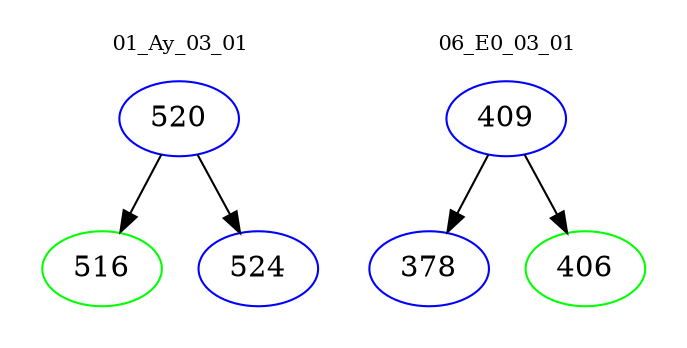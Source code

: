 digraph{
subgraph cluster_0 {
color = white
label = "01_Ay_03_01";
fontsize=10;
T0_520 [label="520", color="blue"]
T0_520 -> T0_516 [color="black"]
T0_516 [label="516", color="green"]
T0_520 -> T0_524 [color="black"]
T0_524 [label="524", color="blue"]
}
subgraph cluster_1 {
color = white
label = "06_E0_03_01";
fontsize=10;
T1_409 [label="409", color="blue"]
T1_409 -> T1_378 [color="black"]
T1_378 [label="378", color="blue"]
T1_409 -> T1_406 [color="black"]
T1_406 [label="406", color="green"]
}
}
